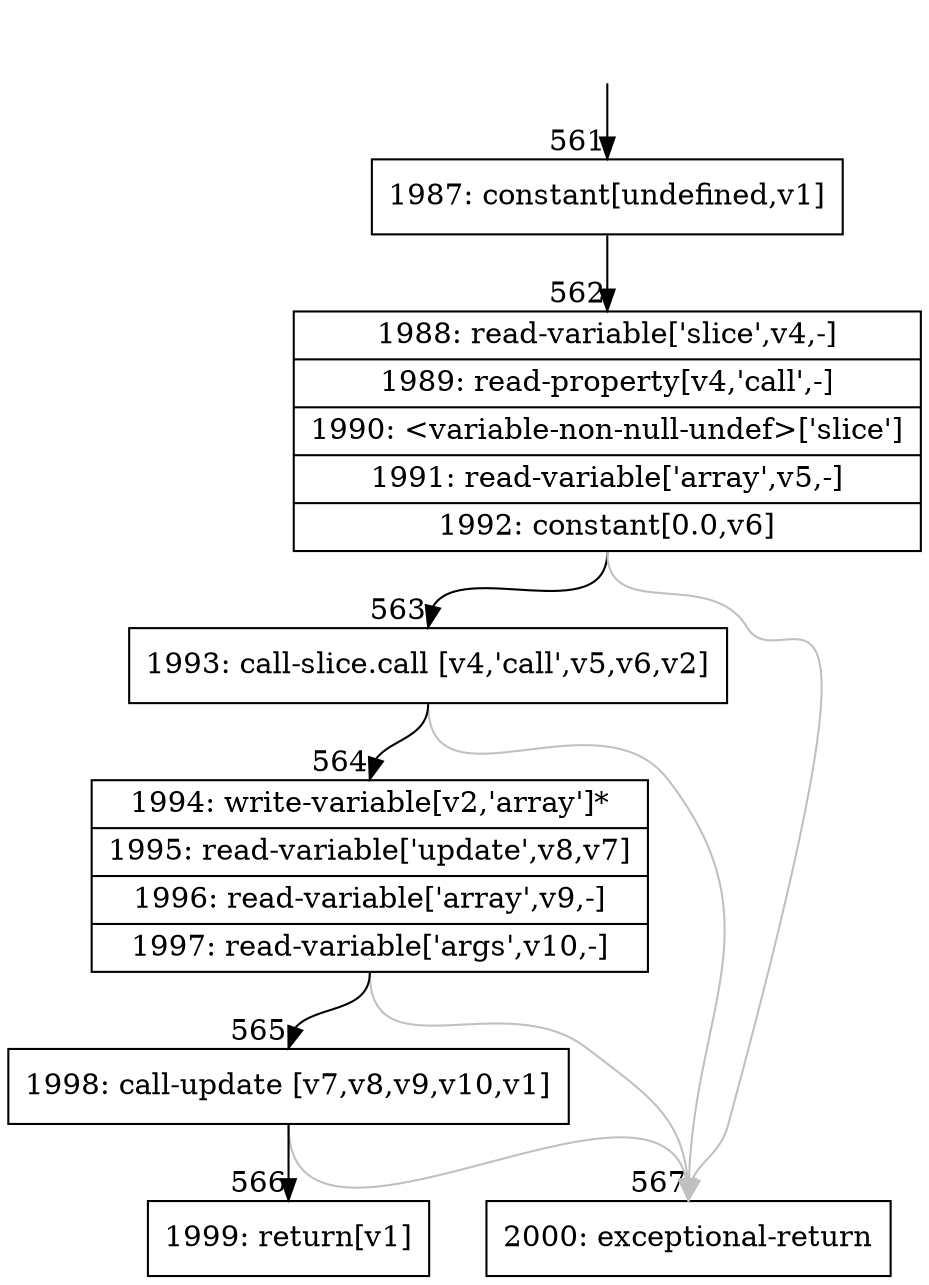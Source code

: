 digraph {
rankdir="TD"
BB_entry41[shape=none,label=""];
BB_entry41 -> BB561 [tailport=s, headport=n, headlabel="    561"]
BB561 [shape=record label="{1987: constant[undefined,v1]}" ] 
BB561 -> BB562 [tailport=s, headport=n, headlabel="      562"]
BB562 [shape=record label="{1988: read-variable['slice',v4,-]|1989: read-property[v4,'call',-]|1990: \<variable-non-null-undef\>['slice']|1991: read-variable['array',v5,-]|1992: constant[0.0,v6]}" ] 
BB562 -> BB563 [tailport=s, headport=n, headlabel="      563"]
BB562 -> BB567 [tailport=s, headport=n, color=gray, headlabel="      567"]
BB563 [shape=record label="{1993: call-slice.call [v4,'call',v5,v6,v2]}" ] 
BB563 -> BB564 [tailport=s, headport=n, headlabel="      564"]
BB563 -> BB567 [tailport=s, headport=n, color=gray]
BB564 [shape=record label="{1994: write-variable[v2,'array']*|1995: read-variable['update',v8,v7]|1996: read-variable['array',v9,-]|1997: read-variable['args',v10,-]}" ] 
BB564 -> BB565 [tailport=s, headport=n, headlabel="      565"]
BB564 -> BB567 [tailport=s, headport=n, color=gray]
BB565 [shape=record label="{1998: call-update [v7,v8,v9,v10,v1]}" ] 
BB565 -> BB566 [tailport=s, headport=n, headlabel="      566"]
BB565 -> BB567 [tailport=s, headport=n, color=gray]
BB566 [shape=record label="{1999: return[v1]}" ] 
BB567 [shape=record label="{2000: exceptional-return}" ] 
//#$~ 380
}
